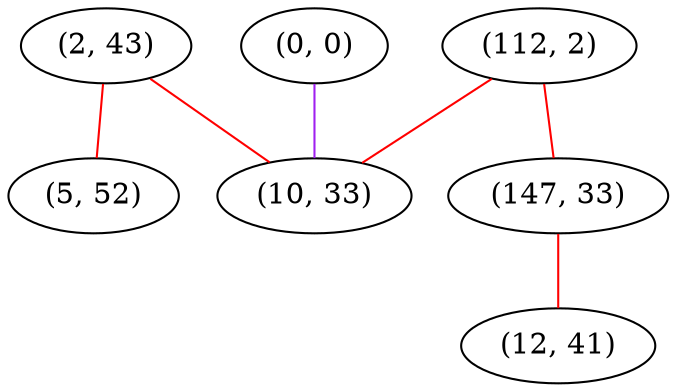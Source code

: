 graph "" {
"(0, 0)";
"(2, 43)";
"(112, 2)";
"(5, 52)";
"(10, 33)";
"(147, 33)";
"(12, 41)";
"(0, 0)" -- "(10, 33)"  [color=purple, key=0, weight=4];
"(2, 43)" -- "(5, 52)"  [color=red, key=0, weight=1];
"(2, 43)" -- "(10, 33)"  [color=red, key=0, weight=1];
"(112, 2)" -- "(147, 33)"  [color=red, key=0, weight=1];
"(112, 2)" -- "(10, 33)"  [color=red, key=0, weight=1];
"(147, 33)" -- "(12, 41)"  [color=red, key=0, weight=1];
}
